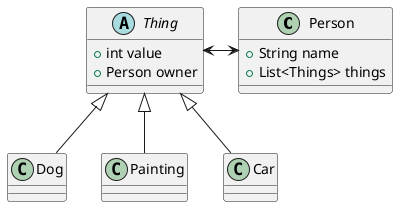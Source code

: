 @startuml
'https://plantuml.com/class-diagram

class Person{
+String name
+List<Things> things
}

abstract Thing{
+int value
+Person owner
}

class Dog{
}

class Painting{
}

class Car{
}

Thing <|-- Dog
Thing <|-- Painting
Thing <|-- Car
Thing <-> Person

@enduml
